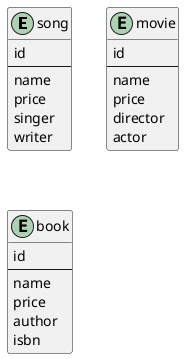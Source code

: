 @startuml

entity song {
  id
  --
  name
  price
  singer
  writer
}

entity movie {
  id
  --
  name
  price
  director
  actor
}

entity book {
  id
  --
  name
  price
  author
  isbn
}

@enduml